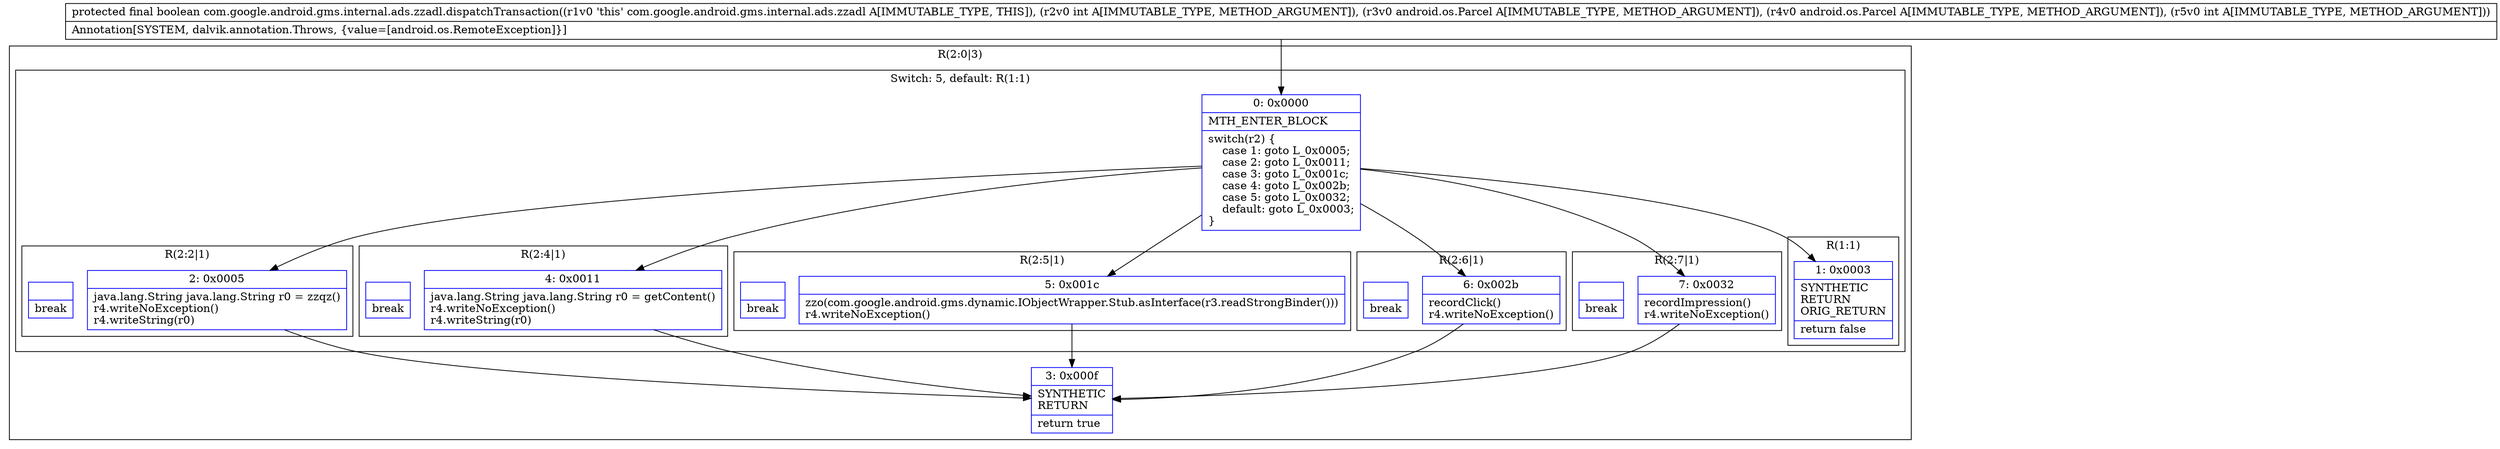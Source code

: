 digraph "CFG forcom.google.android.gms.internal.ads.zzadl.dispatchTransaction(ILandroid\/os\/Parcel;Landroid\/os\/Parcel;I)Z" {
subgraph cluster_Region_192924743 {
label = "R(2:0|3)";
node [shape=record,color=blue];
subgraph cluster_SwitchRegion_374085540 {
label = "Switch: 5, default: R(1:1)";
node [shape=record,color=blue];
Node_0 [shape=record,label="{0\:\ 0x0000|MTH_ENTER_BLOCK\l|switch(r2) \{\l    case 1: goto L_0x0005;\l    case 2: goto L_0x0011;\l    case 3: goto L_0x001c;\l    case 4: goto L_0x002b;\l    case 5: goto L_0x0032;\l    default: goto L_0x0003;\l\}\l}"];
subgraph cluster_Region_1117768719 {
label = "R(2:2|1)";
node [shape=record,color=blue];
Node_2 [shape=record,label="{2\:\ 0x0005|java.lang.String java.lang.String r0 = zzqz()\lr4.writeNoException()\lr4.writeString(r0)\l}"];
Node_InsnContainer_714038998 [shape=record,label="{|break\l}"];
}
subgraph cluster_Region_1418274024 {
label = "R(2:4|1)";
node [shape=record,color=blue];
Node_4 [shape=record,label="{4\:\ 0x0011|java.lang.String java.lang.String r0 = getContent()\lr4.writeNoException()\lr4.writeString(r0)\l}"];
Node_InsnContainer_229433899 [shape=record,label="{|break\l}"];
}
subgraph cluster_Region_2026113581 {
label = "R(2:5|1)";
node [shape=record,color=blue];
Node_5 [shape=record,label="{5\:\ 0x001c|zzo(com.google.android.gms.dynamic.IObjectWrapper.Stub.asInterface(r3.readStrongBinder()))\lr4.writeNoException()\l}"];
Node_InsnContainer_239322022 [shape=record,label="{|break\l}"];
}
subgraph cluster_Region_1584026966 {
label = "R(2:6|1)";
node [shape=record,color=blue];
Node_6 [shape=record,label="{6\:\ 0x002b|recordClick()\lr4.writeNoException()\l}"];
Node_InsnContainer_884824330 [shape=record,label="{|break\l}"];
}
subgraph cluster_Region_1819322578 {
label = "R(2:7|1)";
node [shape=record,color=blue];
Node_7 [shape=record,label="{7\:\ 0x0032|recordImpression()\lr4.writeNoException()\l}"];
Node_InsnContainer_2084440073 [shape=record,label="{|break\l}"];
}
subgraph cluster_Region_1894916669 {
label = "R(1:1)";
node [shape=record,color=blue];
Node_1 [shape=record,label="{1\:\ 0x0003|SYNTHETIC\lRETURN\lORIG_RETURN\l|return false\l}"];
}
}
Node_3 [shape=record,label="{3\:\ 0x000f|SYNTHETIC\lRETURN\l|return true\l}"];
}
MethodNode[shape=record,label="{protected final boolean com.google.android.gms.internal.ads.zzadl.dispatchTransaction((r1v0 'this' com.google.android.gms.internal.ads.zzadl A[IMMUTABLE_TYPE, THIS]), (r2v0 int A[IMMUTABLE_TYPE, METHOD_ARGUMENT]), (r3v0 android.os.Parcel A[IMMUTABLE_TYPE, METHOD_ARGUMENT]), (r4v0 android.os.Parcel A[IMMUTABLE_TYPE, METHOD_ARGUMENT]), (r5v0 int A[IMMUTABLE_TYPE, METHOD_ARGUMENT]))  | Annotation[SYSTEM, dalvik.annotation.Throws, \{value=[android.os.RemoteException]\}]\l}"];
MethodNode -> Node_0;
Node_0 -> Node_1;
Node_0 -> Node_2;
Node_0 -> Node_4;
Node_0 -> Node_5;
Node_0 -> Node_6;
Node_0 -> Node_7;
Node_2 -> Node_3;
Node_4 -> Node_3;
Node_5 -> Node_3;
Node_6 -> Node_3;
Node_7 -> Node_3;
}

